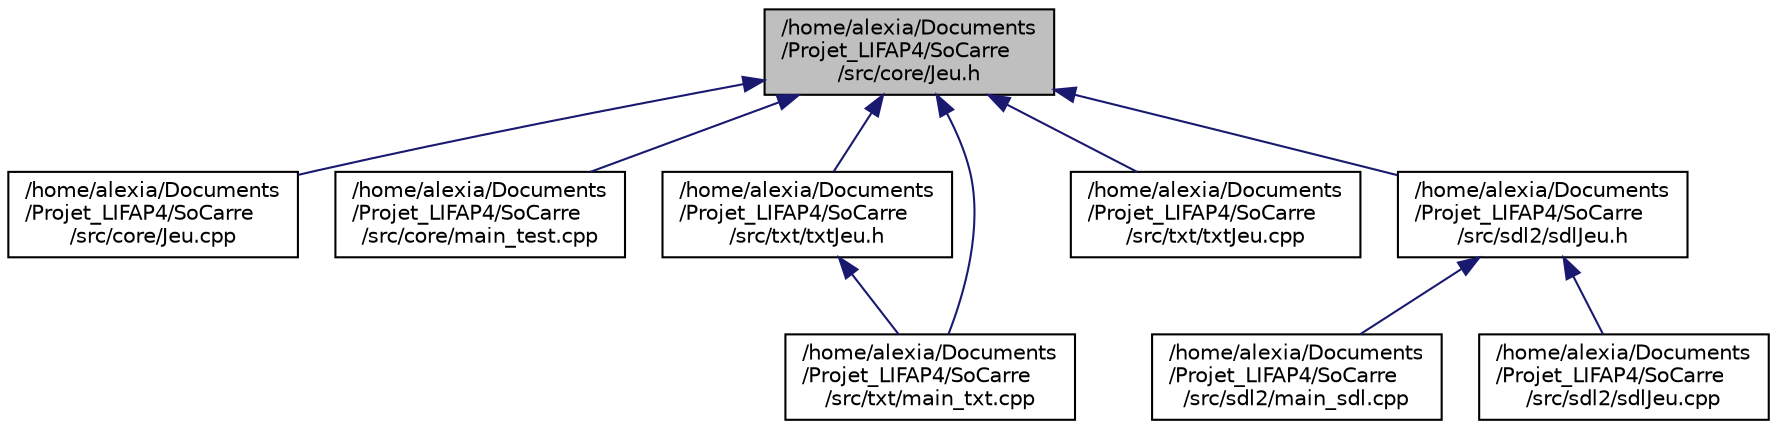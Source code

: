 digraph "/home/alexia/Documents/Projet_LIFAP4/SoCarre/src/core/Jeu.h"
{
  edge [fontname="Helvetica",fontsize="10",labelfontname="Helvetica",labelfontsize="10"];
  node [fontname="Helvetica",fontsize="10",shape=record];
  Node7 [label="/home/alexia/Documents\l/Projet_LIFAP4/SoCarre\l/src/core/Jeu.h",height=0.2,width=0.4,color="black", fillcolor="grey75", style="filled", fontcolor="black"];
  Node7 -> Node8 [dir="back",color="midnightblue",fontsize="10",style="solid",fontname="Helvetica"];
  Node8 [label="/home/alexia/Documents\l/Projet_LIFAP4/SoCarre\l/src/core/Jeu.cpp",height=0.2,width=0.4,color="black", fillcolor="white", style="filled",URL="$Jeu_8cpp.html"];
  Node7 -> Node9 [dir="back",color="midnightblue",fontsize="10",style="solid",fontname="Helvetica"];
  Node9 [label="/home/alexia/Documents\l/Projet_LIFAP4/SoCarre\l/src/core/main_test.cpp",height=0.2,width=0.4,color="black", fillcolor="white", style="filled",URL="$main__test_8cpp.html"];
  Node7 -> Node10 [dir="back",color="midnightblue",fontsize="10",style="solid",fontname="Helvetica"];
  Node10 [label="/home/alexia/Documents\l/Projet_LIFAP4/SoCarre\l/src/txt/txtJeu.h",height=0.2,width=0.4,color="black", fillcolor="white", style="filled",URL="$txtJeu_8h.html"];
  Node10 -> Node11 [dir="back",color="midnightblue",fontsize="10",style="solid",fontname="Helvetica"];
  Node11 [label="/home/alexia/Documents\l/Projet_LIFAP4/SoCarre\l/src/txt/main_txt.cpp",height=0.2,width=0.4,color="black", fillcolor="white", style="filled",URL="$main__txt_8cpp.html"];
  Node7 -> Node11 [dir="back",color="midnightblue",fontsize="10",style="solid",fontname="Helvetica"];
  Node7 -> Node12 [dir="back",color="midnightblue",fontsize="10",style="solid",fontname="Helvetica"];
  Node12 [label="/home/alexia/Documents\l/Projet_LIFAP4/SoCarre\l/src/txt/txtJeu.cpp",height=0.2,width=0.4,color="black", fillcolor="white", style="filled",URL="$txtJeu_8cpp.html"];
  Node7 -> Node13 [dir="back",color="midnightblue",fontsize="10",style="solid",fontname="Helvetica"];
  Node13 [label="/home/alexia/Documents\l/Projet_LIFAP4/SoCarre\l/src/sdl2/sdlJeu.h",height=0.2,width=0.4,color="black", fillcolor="white", style="filled",URL="$sdlJeu_8h.html"];
  Node13 -> Node14 [dir="back",color="midnightblue",fontsize="10",style="solid",fontname="Helvetica"];
  Node14 [label="/home/alexia/Documents\l/Projet_LIFAP4/SoCarre\l/src/sdl2/main_sdl.cpp",height=0.2,width=0.4,color="black", fillcolor="white", style="filled",URL="$main__sdl_8cpp.html"];
  Node13 -> Node15 [dir="back",color="midnightblue",fontsize="10",style="solid",fontname="Helvetica"];
  Node15 [label="/home/alexia/Documents\l/Projet_LIFAP4/SoCarre\l/src/sdl2/sdlJeu.cpp",height=0.2,width=0.4,color="black", fillcolor="white", style="filled",URL="$sdlJeu_8cpp.html"];
}
